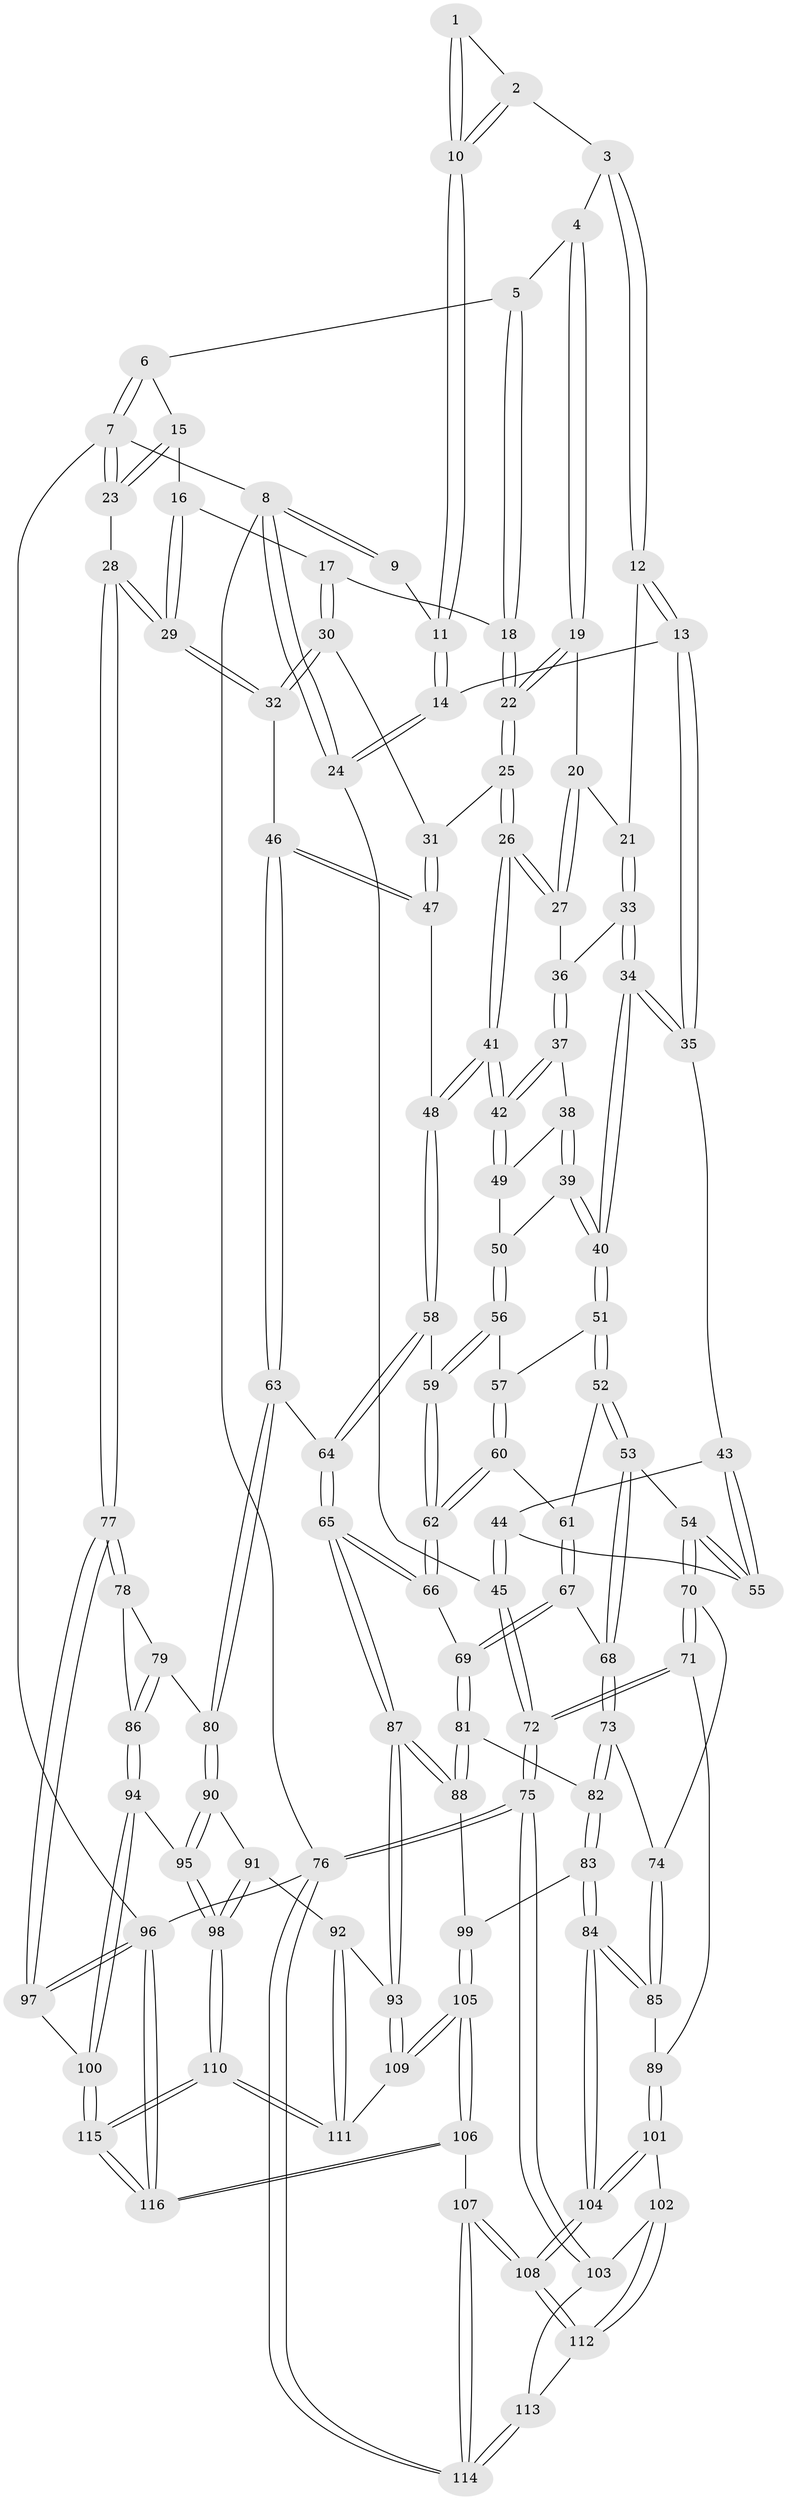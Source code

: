 // coarse degree distribution, {4: 0.3793103448275862, 6: 0.06896551724137931, 7: 0.034482758620689655, 2: 0.034482758620689655, 5: 0.3448275862068966, 3: 0.10344827586206896, 8: 0.017241379310344827, 10: 0.017241379310344827}
// Generated by graph-tools (version 1.1) at 2025/21/03/04/25 18:21:24]
// undirected, 116 vertices, 287 edges
graph export_dot {
graph [start="1"]
  node [color=gray90,style=filled];
  1 [pos="+0.26754457823028005+0"];
  2 [pos="+0.42859360971690014+0"];
  3 [pos="+0.4324993859297956+0"];
  4 [pos="+0.5867355570293712+0"];
  5 [pos="+0.7486095672554048+0"];
  6 [pos="+0.8605140542742205+0"];
  7 [pos="+1+0"];
  8 [pos="+0+0"];
  9 [pos="+0+0"];
  10 [pos="+0.12122044605757006+0.10439884399982953"];
  11 [pos="+0.11079358906038969+0.12029471846407626"];
  12 [pos="+0.39612251880161264+0"];
  13 [pos="+0.23690643662981395+0.21989499588107744"];
  14 [pos="+0.11202091874769575+0.1570384449867411"];
  15 [pos="+0.9460116325768515+0.16551712671292346"];
  16 [pos="+0.8913698428570679+0.19803484737685081"];
  17 [pos="+0.8063954892826461+0.18794325175076784"];
  18 [pos="+0.787675257080307+0.150513144178676"];
  19 [pos="+0.5791611152938793+0.15036899077388835"];
  20 [pos="+0.5483648981767171+0.17757817772271373"];
  21 [pos="+0.45352845412864146+0.2284733858661916"];
  22 [pos="+0.6329871923771145+0.22883003322892792"];
  23 [pos="+1+0.2557047156180911"];
  24 [pos="+0+0.28436526437059045"];
  25 [pos="+0.6361663564233935+0.3039236845685993"];
  26 [pos="+0.6072033894757285+0.3312990691247318"];
  27 [pos="+0.5391477007553747+0.30598545110600206"];
  28 [pos="+1+0.5037497720289461"];
  29 [pos="+1+0.5026571439863499"];
  30 [pos="+0.7989667137941404+0.24465143982521728"];
  31 [pos="+0.7147348193402923+0.31152575130510135"];
  32 [pos="+0.9621899848255149+0.46400998614115346"];
  33 [pos="+0.4330083733294949+0.2737834551198182"];
  34 [pos="+0.2898341965554453+0.3129008976102889"];
  35 [pos="+0.26191544830940855+0.2888878297226243"];
  36 [pos="+0.47211102268923283+0.2971431582419563"];
  37 [pos="+0.4795102973058228+0.3633704542985087"];
  38 [pos="+0.47621523802463267+0.39689410197958674"];
  39 [pos="+0.3738619032043871+0.3799809891497318"];
  40 [pos="+0.2993688346293405+0.35466638828004204"];
  41 [pos="+0.600424736155515+0.4016227206285881"];
  42 [pos="+0.5895988709793398+0.40075176906788423"];
  43 [pos="+0.1726199430978948+0.3400491276831535"];
  44 [pos="+0+0.4024021733485129"];
  45 [pos="+0+0.35605630845026404"];
  46 [pos="+0.8604049429762767+0.4678101211570563"];
  47 [pos="+0.7861352858500318+0.4462337396149246"];
  48 [pos="+0.6165030809668244+0.4830597036110104"];
  49 [pos="+0.47797950686126806+0.4008191452615908"];
  50 [pos="+0.4704220629900526+0.4414264092559741"];
  51 [pos="+0.2995690098186717+0.36182031098000533"];
  52 [pos="+0.2762916647189298+0.4683363121375661"];
  53 [pos="+0.20894001735172613+0.5414851302484425"];
  54 [pos="+0.15213882357704997+0.5567165135928324"];
  55 [pos="+0.13338822116296198+0.5332461478976611"];
  56 [pos="+0.4712227198918406+0.4487647152275141"];
  57 [pos="+0.4289526586687662+0.47660313310635777"];
  58 [pos="+0.6162480275523234+0.4835303385243302"];
  59 [pos="+0.5578577444170741+0.4911516584687884"];
  60 [pos="+0.4188499138062923+0.5549973455403691"];
  61 [pos="+0.3876639694487554+0.55560172262256"];
  62 [pos="+0.44518791069536134+0.5719898033485923"];
  63 [pos="+0.6754183812565416+0.6663389467500545"];
  64 [pos="+0.642952981962342+0.65679873561791"];
  65 [pos="+0.5990874949858763+0.6805245612476728"];
  66 [pos="+0.4786145801922025+0.6549869803322159"];
  67 [pos="+0.3293636554723787+0.6230291544253753"];
  68 [pos="+0.2963442547816537+0.6332300876906841"];
  69 [pos="+0.4273626072087916+0.6982909400437155"];
  70 [pos="+0.10397142827984389+0.6544243809906893"];
  71 [pos="+0.0872618218161585+0.6684540857684474"];
  72 [pos="+0+0.6631913337789878"];
  73 [pos="+0.28523547813456945+0.6832730456302757"];
  74 [pos="+0.20280103019308454+0.6934389099542294"];
  75 [pos="+0+0.7922934120436322"];
  76 [pos="+0+1"];
  77 [pos="+1+0.57062449812012"];
  78 [pos="+0.8772450001243478+0.66695118166327"];
  79 [pos="+0.8110419266595417+0.686283024537601"];
  80 [pos="+0.7132386176393959+0.6947012185478528"];
  81 [pos="+0.41702259833899563+0.7175394500444742"];
  82 [pos="+0.3283026044352075+0.7711134051589101"];
  83 [pos="+0.32143724436131876+0.7895569092336773"];
  84 [pos="+0.2766382968930444+0.8320582458729541"];
  85 [pos="+0.24160996673366256+0.8149121164509032"];
  86 [pos="+0.8381811688067814+0.8196730908692216"];
  87 [pos="+0.5528791776453396+0.8327557720434307"];
  88 [pos="+0.48996808956394466+0.8240942293052392"];
  89 [pos="+0.11727528795451073+0.7946683832719786"];
  90 [pos="+0.7198514488133892+0.7276791205106004"];
  91 [pos="+0.6880839815596929+0.8170724848041903"];
  92 [pos="+0.6406052693291031+0.8603644363332572"];
  93 [pos="+0.554854500277408+0.8365810028566041"];
  94 [pos="+0.8390018030414839+0.8460165134930016"];
  95 [pos="+0.81132358777209+0.8574595320296826"];
  96 [pos="+1+1"];
  97 [pos="+1+0.7502474103015715"];
  98 [pos="+0.7818366917751046+0.9039016683159184"];
  99 [pos="+0.43023968490642023+0.8531803528651954"];
  100 [pos="+0.9907136333558451+0.8337829853934617"];
  101 [pos="+0.10148675043999696+0.8226297023012812"];
  102 [pos="+0.08434500492939463+0.844147377998737"];
  103 [pos="+0.06977774465460164+0.8496535757977816"];
  104 [pos="+0.2717345714888992+0.9680375992913546"];
  105 [pos="+0.3534991271174138+1"];
  106 [pos="+0.3523116636088713+1"];
  107 [pos="+0.28771812492623544+1"];
  108 [pos="+0.28517780387319785+1"];
  109 [pos="+0.5411343777365316+0.9249664299777829"];
  110 [pos="+0.7457173336311891+0.999527220129362"];
  111 [pos="+0.7432141192188317+0.9974172171224531"];
  112 [pos="+0.19506364205919752+1"];
  113 [pos="+0.04891941638442203+0.9032010549974518"];
  114 [pos="+0+1"];
  115 [pos="+0.7760693767288358+1"];
  116 [pos="+0.7793509881898317+1"];
  1 -- 2;
  1 -- 10;
  1 -- 10;
  2 -- 3;
  2 -- 10;
  2 -- 10;
  3 -- 4;
  3 -- 12;
  3 -- 12;
  4 -- 5;
  4 -- 19;
  4 -- 19;
  5 -- 6;
  5 -- 18;
  5 -- 18;
  6 -- 7;
  6 -- 7;
  6 -- 15;
  7 -- 8;
  7 -- 23;
  7 -- 23;
  7 -- 96;
  8 -- 9;
  8 -- 9;
  8 -- 24;
  8 -- 24;
  8 -- 76;
  9 -- 11;
  10 -- 11;
  10 -- 11;
  11 -- 14;
  11 -- 14;
  12 -- 13;
  12 -- 13;
  12 -- 21;
  13 -- 14;
  13 -- 35;
  13 -- 35;
  14 -- 24;
  14 -- 24;
  15 -- 16;
  15 -- 23;
  15 -- 23;
  16 -- 17;
  16 -- 29;
  16 -- 29;
  17 -- 18;
  17 -- 30;
  17 -- 30;
  18 -- 22;
  18 -- 22;
  19 -- 20;
  19 -- 22;
  19 -- 22;
  20 -- 21;
  20 -- 27;
  20 -- 27;
  21 -- 33;
  21 -- 33;
  22 -- 25;
  22 -- 25;
  23 -- 28;
  24 -- 45;
  25 -- 26;
  25 -- 26;
  25 -- 31;
  26 -- 27;
  26 -- 27;
  26 -- 41;
  26 -- 41;
  27 -- 36;
  28 -- 29;
  28 -- 29;
  28 -- 77;
  28 -- 77;
  29 -- 32;
  29 -- 32;
  30 -- 31;
  30 -- 32;
  30 -- 32;
  31 -- 47;
  31 -- 47;
  32 -- 46;
  33 -- 34;
  33 -- 34;
  33 -- 36;
  34 -- 35;
  34 -- 35;
  34 -- 40;
  34 -- 40;
  35 -- 43;
  36 -- 37;
  36 -- 37;
  37 -- 38;
  37 -- 42;
  37 -- 42;
  38 -- 39;
  38 -- 39;
  38 -- 49;
  39 -- 40;
  39 -- 40;
  39 -- 50;
  40 -- 51;
  40 -- 51;
  41 -- 42;
  41 -- 42;
  41 -- 48;
  41 -- 48;
  42 -- 49;
  42 -- 49;
  43 -- 44;
  43 -- 55;
  43 -- 55;
  44 -- 45;
  44 -- 45;
  44 -- 55;
  45 -- 72;
  45 -- 72;
  46 -- 47;
  46 -- 47;
  46 -- 63;
  46 -- 63;
  47 -- 48;
  48 -- 58;
  48 -- 58;
  49 -- 50;
  50 -- 56;
  50 -- 56;
  51 -- 52;
  51 -- 52;
  51 -- 57;
  52 -- 53;
  52 -- 53;
  52 -- 61;
  53 -- 54;
  53 -- 68;
  53 -- 68;
  54 -- 55;
  54 -- 55;
  54 -- 70;
  54 -- 70;
  56 -- 57;
  56 -- 59;
  56 -- 59;
  57 -- 60;
  57 -- 60;
  58 -- 59;
  58 -- 64;
  58 -- 64;
  59 -- 62;
  59 -- 62;
  60 -- 61;
  60 -- 62;
  60 -- 62;
  61 -- 67;
  61 -- 67;
  62 -- 66;
  62 -- 66;
  63 -- 64;
  63 -- 80;
  63 -- 80;
  64 -- 65;
  64 -- 65;
  65 -- 66;
  65 -- 66;
  65 -- 87;
  65 -- 87;
  66 -- 69;
  67 -- 68;
  67 -- 69;
  67 -- 69;
  68 -- 73;
  68 -- 73;
  69 -- 81;
  69 -- 81;
  70 -- 71;
  70 -- 71;
  70 -- 74;
  71 -- 72;
  71 -- 72;
  71 -- 89;
  72 -- 75;
  72 -- 75;
  73 -- 74;
  73 -- 82;
  73 -- 82;
  74 -- 85;
  74 -- 85;
  75 -- 76;
  75 -- 76;
  75 -- 103;
  75 -- 103;
  76 -- 114;
  76 -- 114;
  76 -- 96;
  77 -- 78;
  77 -- 78;
  77 -- 97;
  77 -- 97;
  78 -- 79;
  78 -- 86;
  79 -- 80;
  79 -- 86;
  79 -- 86;
  80 -- 90;
  80 -- 90;
  81 -- 82;
  81 -- 88;
  81 -- 88;
  82 -- 83;
  82 -- 83;
  83 -- 84;
  83 -- 84;
  83 -- 99;
  84 -- 85;
  84 -- 85;
  84 -- 104;
  84 -- 104;
  85 -- 89;
  86 -- 94;
  86 -- 94;
  87 -- 88;
  87 -- 88;
  87 -- 93;
  87 -- 93;
  88 -- 99;
  89 -- 101;
  89 -- 101;
  90 -- 91;
  90 -- 95;
  90 -- 95;
  91 -- 92;
  91 -- 98;
  91 -- 98;
  92 -- 93;
  92 -- 111;
  92 -- 111;
  93 -- 109;
  93 -- 109;
  94 -- 95;
  94 -- 100;
  94 -- 100;
  95 -- 98;
  95 -- 98;
  96 -- 97;
  96 -- 97;
  96 -- 116;
  96 -- 116;
  97 -- 100;
  98 -- 110;
  98 -- 110;
  99 -- 105;
  99 -- 105;
  100 -- 115;
  100 -- 115;
  101 -- 102;
  101 -- 104;
  101 -- 104;
  102 -- 103;
  102 -- 112;
  102 -- 112;
  103 -- 113;
  104 -- 108;
  104 -- 108;
  105 -- 106;
  105 -- 106;
  105 -- 109;
  105 -- 109;
  106 -- 107;
  106 -- 116;
  106 -- 116;
  107 -- 108;
  107 -- 108;
  107 -- 114;
  107 -- 114;
  108 -- 112;
  108 -- 112;
  109 -- 111;
  110 -- 111;
  110 -- 111;
  110 -- 115;
  110 -- 115;
  112 -- 113;
  113 -- 114;
  113 -- 114;
  115 -- 116;
  115 -- 116;
}
